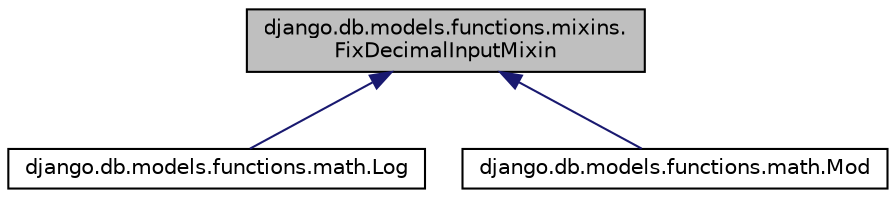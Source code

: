 digraph "django.db.models.functions.mixins.FixDecimalInputMixin"
{
 // LATEX_PDF_SIZE
  edge [fontname="Helvetica",fontsize="10",labelfontname="Helvetica",labelfontsize="10"];
  node [fontname="Helvetica",fontsize="10",shape=record];
  Node1 [label="django.db.models.functions.mixins.\lFixDecimalInputMixin",height=0.2,width=0.4,color="black", fillcolor="grey75", style="filled", fontcolor="black",tooltip=" "];
  Node1 -> Node2 [dir="back",color="midnightblue",fontsize="10",style="solid",fontname="Helvetica"];
  Node2 [label="django.db.models.functions.math.Log",height=0.2,width=0.4,color="black", fillcolor="white", style="filled",URL="$d9/de5/classdjango_1_1db_1_1models_1_1functions_1_1math_1_1_log.html",tooltip=" "];
  Node1 -> Node3 [dir="back",color="midnightblue",fontsize="10",style="solid",fontname="Helvetica"];
  Node3 [label="django.db.models.functions.math.Mod",height=0.2,width=0.4,color="black", fillcolor="white", style="filled",URL="$d0/dbc/classdjango_1_1db_1_1models_1_1functions_1_1math_1_1_mod.html",tooltip=" "];
}
